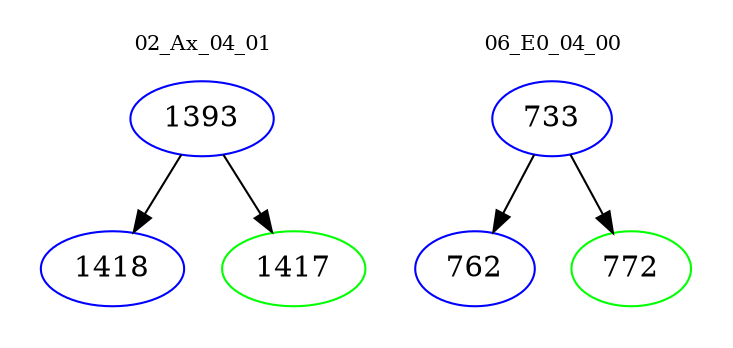 digraph{
subgraph cluster_0 {
color = white
label = "02_Ax_04_01";
fontsize=10;
T0_1393 [label="1393", color="blue"]
T0_1393 -> T0_1418 [color="black"]
T0_1418 [label="1418", color="blue"]
T0_1393 -> T0_1417 [color="black"]
T0_1417 [label="1417", color="green"]
}
subgraph cluster_1 {
color = white
label = "06_E0_04_00";
fontsize=10;
T1_733 [label="733", color="blue"]
T1_733 -> T1_762 [color="black"]
T1_762 [label="762", color="blue"]
T1_733 -> T1_772 [color="black"]
T1_772 [label="772", color="green"]
}
}
